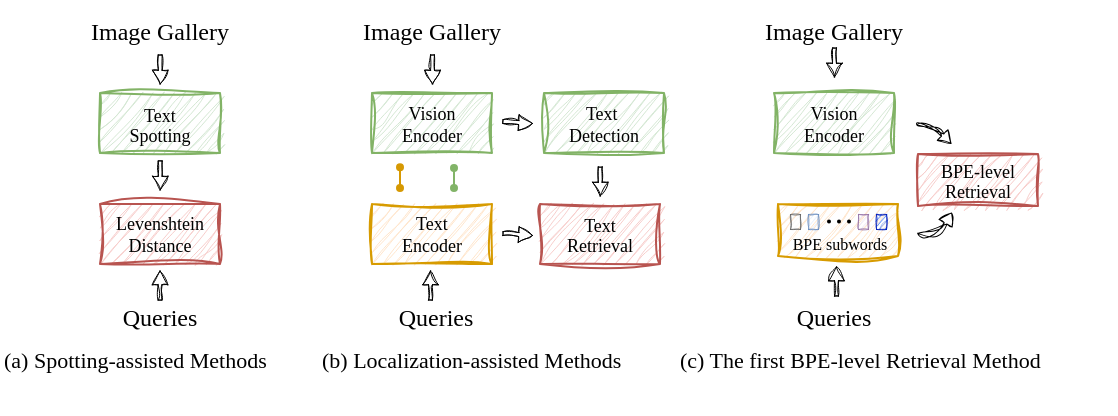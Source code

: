 <mxfile version="28.2.7">
  <diagram name="第 1 页" id="kBypOAfSZk1u6mrDPFoE">
    <mxGraphModel dx="528" dy="358" grid="0" gridSize="10" guides="1" tooltips="1" connect="1" arrows="1" fold="1" page="1" pageScale="1" pageWidth="827" pageHeight="1169" math="0" shadow="0">
      <root>
        <mxCell id="0" />
        <mxCell id="1" parent="0" />
        <mxCell id="OAVBk8aF4F6DvfkWOzso-1" value="&lt;font face=&quot;Comic Sans MS&quot;&gt;Queries&lt;/font&gt;" style="text;html=1;whiteSpace=wrap;strokeColor=none;fillColor=none;align=center;verticalAlign=middle;rounded=0;" parent="1" vertex="1">
          <mxGeometry x="60" y="690" width="60" height="30" as="geometry" />
        </mxCell>
        <mxCell id="OAVBk8aF4F6DvfkWOzso-2" value="&lt;font face=&quot;Comic Sans MS&quot;&gt;Image Gallery&lt;/font&gt;" style="text;html=1;whiteSpace=wrap;strokeColor=none;fillColor=none;align=center;verticalAlign=middle;rounded=0;" parent="1" vertex="1">
          <mxGeometry x="50" y="546.5" width="80" height="30" as="geometry" />
        </mxCell>
        <mxCell id="OAVBk8aF4F6DvfkWOzso-3" value="&lt;div style=&quot;line-height: 80%;&quot;&gt;&lt;font style=&quot;font-size: 9px; line-height: 80%;&quot; face=&quot;Comic Sans MS&quot;&gt;Text&lt;/font&gt;&lt;div&gt;&lt;span style=&quot;font-size: 9px; font-family: &amp;quot;Comic Sans MS&amp;quot;; background-color: transparent; color: light-dark(rgb(0, 0, 0), rgb(255, 255, 255)); line-height: 80%;&quot;&gt;Spotting&lt;/span&gt;&lt;/div&gt;&lt;/div&gt;" style="rounded=0;whiteSpace=wrap;html=1;sketch=1;curveFitting=1;jiggle=2;fillColor=#d5e8d4;strokeColor=#82b366;" parent="1" vertex="1">
          <mxGeometry x="60" y="592.5" width="60" height="30" as="geometry" />
        </mxCell>
        <mxCell id="OAVBk8aF4F6DvfkWOzso-4" value="" style="shape=flexArrow;endArrow=classic;html=1;rounded=0;sketch=1;curveFitting=1;jiggle=2;width=1.964;endSize=2.125;endWidth=5.298;strokeWidth=0.5;" parent="1" edge="1">
          <mxGeometry width="50" height="50" relative="1" as="geometry">
            <mxPoint x="89.84" y="573" as="sourcePoint" />
            <mxPoint x="89.84" y="588" as="targetPoint" />
          </mxGeometry>
        </mxCell>
        <mxCell id="OAVBk8aF4F6DvfkWOzso-7" value="" style="shape=flexArrow;endArrow=classic;html=1;rounded=0;sketch=1;curveFitting=1;jiggle=2;width=1.964;endSize=2.125;endWidth=5.298;strokeWidth=0.5;" parent="1" edge="1">
          <mxGeometry width="50" height="50" relative="1" as="geometry">
            <mxPoint x="89.85" y="626" as="sourcePoint" />
            <mxPoint x="89.85" y="641" as="targetPoint" />
          </mxGeometry>
        </mxCell>
        <mxCell id="OAVBk8aF4F6DvfkWOzso-11" value="" style="shape=flexArrow;endArrow=classic;html=1;rounded=0;sketch=1;curveFitting=1;jiggle=2;width=1.964;endSize=2.125;endWidth=5.298;strokeWidth=0.5;" parent="1" edge="1">
          <mxGeometry width="50" height="50" relative="1" as="geometry">
            <mxPoint x="89.77" y="696" as="sourcePoint" />
            <mxPoint x="89.77" y="681" as="targetPoint" />
          </mxGeometry>
        </mxCell>
        <mxCell id="OAVBk8aF4F6DvfkWOzso-19" value="(a) Spotting-assisted Methods" style="text;whiteSpace=wrap;fontFamily=Comic Sans MS;fontSize=11;" parent="1" vertex="1">
          <mxGeometry x="10" y="713" width="160" height="40" as="geometry" />
        </mxCell>
        <mxCell id="OAVBk8aF4F6DvfkWOzso-20" value="(b) Localization-assisted Methods" style="text;whiteSpace=wrap;fontFamily=Comic Sans MS;fontSize=11;" parent="1" vertex="1">
          <mxGeometry x="169" y="713" width="190" height="40" as="geometry" />
        </mxCell>
        <mxCell id="OAVBk8aF4F6DvfkWOzso-30" value="&lt;div style=&quot;line-height: 80%;&quot;&gt;&lt;div&gt;&lt;font style=&quot;font-size: 9px;&quot; face=&quot;Comic Sans MS&quot;&gt;Levenshtein&lt;/font&gt;&lt;/div&gt;&lt;div&gt;&lt;font style=&quot;font-size: 9px;&quot; face=&quot;Comic Sans MS&quot;&gt;Distance&lt;/font&gt;&lt;/div&gt;&lt;/div&gt;" style="rounded=0;whiteSpace=wrap;html=1;sketch=1;curveFitting=1;jiggle=2;fillColor=#f8cecc;strokeColor=#b85450;" parent="1" vertex="1">
          <mxGeometry x="60" y="648" width="60" height="30" as="geometry" />
        </mxCell>
        <mxCell id="OAVBk8aF4F6DvfkWOzso-63" value="(c) The first BPE-level Retrieval Method" style="text;whiteSpace=wrap;fontFamily=Comic Sans MS;fontSize=11;" parent="1" vertex="1">
          <mxGeometry x="348.25" y="713" width="219.5" height="40" as="geometry" />
        </mxCell>
        <mxCell id="XGcOZ-HvzKhXsVMXXGJh-16" value="" style="group" vertex="1" connectable="0" parent="1">
          <mxGeometry x="186" y="546.5" width="156" height="173.5" as="geometry" />
        </mxCell>
        <mxCell id="OAVBk8aF4F6DvfkWOzso-12" value="&lt;font face=&quot;Comic Sans MS&quot;&gt;Image Gallery&lt;/font&gt;" style="text;html=1;whiteSpace=wrap;strokeColor=none;fillColor=none;align=center;verticalAlign=middle;rounded=0;" parent="XGcOZ-HvzKhXsVMXXGJh-16" vertex="1">
          <mxGeometry width="80" height="30" as="geometry" />
        </mxCell>
        <mxCell id="OAVBk8aF4F6DvfkWOzso-13" value="&lt;div style=&quot;line-height: 80%;&quot;&gt;&lt;font style=&quot;font-size: 9px;&quot; face=&quot;Comic Sans MS&quot;&gt;Vision&lt;/font&gt;&lt;/div&gt;&lt;div style=&quot;line-height: 80%;&quot;&gt;&lt;font style=&quot;font-size: 9px;&quot; face=&quot;Comic Sans MS&quot;&gt;Encoder&lt;/font&gt;&lt;/div&gt;" style="rounded=0;whiteSpace=wrap;html=1;sketch=1;curveFitting=1;jiggle=2;fillColor=#d5e8d4;strokeColor=#82b366;" parent="XGcOZ-HvzKhXsVMXXGJh-16" vertex="1">
          <mxGeometry x="10" y="46" width="60" height="30" as="geometry" />
        </mxCell>
        <mxCell id="OAVBk8aF4F6DvfkWOzso-14" value="&lt;font face=&quot;Comic Sans MS&quot;&gt;Queries&lt;/font&gt;" style="text;html=1;whiteSpace=wrap;strokeColor=none;fillColor=none;align=center;verticalAlign=middle;rounded=0;" parent="XGcOZ-HvzKhXsVMXXGJh-16" vertex="1">
          <mxGeometry x="12" y="143.5" width="60" height="30" as="geometry" />
        </mxCell>
        <mxCell id="OAVBk8aF4F6DvfkWOzso-15" value="" style="shape=flexArrow;endArrow=classic;html=1;rounded=0;sketch=1;curveFitting=1;jiggle=2;width=1.964;endSize=2.125;endWidth=5.298;strokeWidth=0.5;" parent="XGcOZ-HvzKhXsVMXXGJh-16" edge="1">
          <mxGeometry width="50" height="50" relative="1" as="geometry">
            <mxPoint x="40" y="26.5" as="sourcePoint" />
            <mxPoint x="40" y="41.5" as="targetPoint" />
          </mxGeometry>
        </mxCell>
        <mxCell id="OAVBk8aF4F6DvfkWOzso-16" value="&lt;div style=&quot;line-height: 80%;&quot;&gt;&lt;font style=&quot;font-size: 9px;&quot; face=&quot;Comic Sans MS&quot;&gt;Text&lt;/font&gt;&lt;/div&gt;&lt;div style=&quot;line-height: 80%;&quot;&gt;&lt;font style=&quot;font-size: 9px;&quot; face=&quot;Comic Sans MS&quot;&gt;Encoder&lt;/font&gt;&lt;/div&gt;" style="rounded=0;whiteSpace=wrap;html=1;sketch=1;curveFitting=1;jiggle=2;fillColor=#ffe6cc;strokeColor=#d79b00;" parent="XGcOZ-HvzKhXsVMXXGJh-16" vertex="1">
          <mxGeometry x="10" y="101.5" width="60" height="30" as="geometry" />
        </mxCell>
        <mxCell id="OAVBk8aF4F6DvfkWOzso-21" value="&lt;div style=&quot;line-height: 80%;&quot;&gt;&lt;font style=&quot;font-size: 9px;&quot; face=&quot;Comic Sans MS&quot;&gt;Text&amp;nbsp;&lt;/font&gt;&lt;/div&gt;&lt;div style=&quot;line-height: 80%;&quot;&gt;&lt;font style=&quot;font-size: 9px;&quot; face=&quot;Comic Sans MS&quot;&gt;Detection&lt;/font&gt;&lt;/div&gt;" style="rounded=0;whiteSpace=wrap;html=1;sketch=1;curveFitting=1;jiggle=2;fillColor=#d5e8d4;strokeColor=#82b366;" parent="XGcOZ-HvzKhXsVMXXGJh-16" vertex="1">
          <mxGeometry x="96" y="46" width="60" height="30" as="geometry" />
        </mxCell>
        <mxCell id="OAVBk8aF4F6DvfkWOzso-22" value="" style="shape=flexArrow;endArrow=classic;html=1;rounded=0;sketch=1;curveFitting=1;jiggle=2;width=1.964;endSize=2.125;endWidth=5.298;strokeWidth=0.5;" parent="XGcOZ-HvzKhXsVMXXGJh-16" edge="1">
          <mxGeometry width="50" height="50" relative="1" as="geometry">
            <mxPoint x="75" y="116" as="sourcePoint" />
            <mxPoint x="90.21" y="117" as="targetPoint" />
          </mxGeometry>
        </mxCell>
        <mxCell id="OAVBk8aF4F6DvfkWOzso-26" value="" style="endArrow=oval;html=1;rounded=1;shape=wire;endFill=1;startArrow=oval;startFill=1;strokeColor=light-dark(#d69903, #ededed);shadow=0;flowAnimation=0;startSize=3;endSize=3;" parent="XGcOZ-HvzKhXsVMXXGJh-16" edge="1">
          <mxGeometry width="50" height="50" relative="1" as="geometry">
            <mxPoint x="24" y="93.5" as="sourcePoint" />
            <mxPoint x="24" y="83.138" as="targetPoint" />
          </mxGeometry>
        </mxCell>
        <mxCell id="OAVBk8aF4F6DvfkWOzso-28" value="" style="endArrow=oval;html=1;rounded=1;shape=wire;endFill=1;startArrow=oval;startFill=1;strokeColor=light-dark(#82b468, #ededed);shadow=0;flowAnimation=0;startSize=3;endSize=3;" parent="XGcOZ-HvzKhXsVMXXGJh-16" edge="1">
          <mxGeometry width="50" height="50" relative="1" as="geometry">
            <mxPoint x="51" y="93.5" as="sourcePoint" />
            <mxPoint x="51" y="83.496" as="targetPoint" />
          </mxGeometry>
        </mxCell>
        <mxCell id="OAVBk8aF4F6DvfkWOzso-29" value="&lt;div style=&quot;line-height: 80%;&quot;&gt;&lt;div&gt;&lt;font style=&quot;font-size: 9px; line-height: 80%;&quot; face=&quot;Comic Sans MS&quot;&gt;Text&lt;/font&gt;&lt;/div&gt;&lt;div&gt;&lt;font style=&quot;font-size: 9px; line-height: 80%;&quot; face=&quot;Comic Sans MS&quot;&gt;Retrieval&lt;/font&gt;&lt;/div&gt;&lt;/div&gt;" style="rounded=0;whiteSpace=wrap;html=1;sketch=1;curveFitting=1;jiggle=2;fillColor=#f8cecc;strokeColor=#b85450;" parent="XGcOZ-HvzKhXsVMXXGJh-16" vertex="1">
          <mxGeometry x="94" y="101.5" width="60" height="30" as="geometry" />
        </mxCell>
        <mxCell id="OAVBk8aF4F6DvfkWOzso-68" value="" style="shape=flexArrow;endArrow=classic;html=1;rounded=0;sketch=1;curveFitting=1;jiggle=2;width=1.964;endSize=2.125;endWidth=5.298;strokeWidth=0.5;" parent="XGcOZ-HvzKhXsVMXXGJh-16" edge="1">
          <mxGeometry width="50" height="50" relative="1" as="geometry">
            <mxPoint x="39" y="149.5" as="sourcePoint" />
            <mxPoint x="39" y="134.5" as="targetPoint" />
          </mxGeometry>
        </mxCell>
        <mxCell id="OAVBk8aF4F6DvfkWOzso-69" value="" style="shape=flexArrow;endArrow=classic;html=1;rounded=0;sketch=1;curveFitting=1;jiggle=2;width=1.964;endSize=2.125;endWidth=5.298;strokeWidth=0.5;" parent="XGcOZ-HvzKhXsVMXXGJh-16" edge="1">
          <mxGeometry width="50" height="50" relative="1" as="geometry">
            <mxPoint x="75" y="60" as="sourcePoint" />
            <mxPoint x="90.21" y="61" as="targetPoint" />
          </mxGeometry>
        </mxCell>
        <mxCell id="XGcOZ-HvzKhXsVMXXGJh-18" value="" style="shape=flexArrow;endArrow=classic;html=1;rounded=0;sketch=1;curveFitting=1;jiggle=2;width=1.964;endSize=2.125;endWidth=5.298;strokeWidth=0.5;" edge="1" parent="XGcOZ-HvzKhXsVMXXGJh-16">
          <mxGeometry width="50" height="50" relative="1" as="geometry">
            <mxPoint x="123.86" y="82.5" as="sourcePoint" />
            <mxPoint x="123.86" y="97.5" as="targetPoint" />
          </mxGeometry>
        </mxCell>
        <mxCell id="XGcOZ-HvzKhXsVMXXGJh-17" value="" style="group" vertex="1" connectable="0" parent="1">
          <mxGeometry x="387" y="546.5" width="142" height="173.5" as="geometry" />
        </mxCell>
        <mxCell id="OAVBk8aF4F6DvfkWOzso-34" value="&lt;font face=&quot;Comic Sans MS&quot;&gt;Image Gallery&lt;/font&gt;" style="text;html=1;whiteSpace=wrap;strokeColor=none;fillColor=none;align=center;verticalAlign=middle;rounded=0;" parent="XGcOZ-HvzKhXsVMXXGJh-17" vertex="1">
          <mxGeometry width="80" height="30" as="geometry" />
        </mxCell>
        <mxCell id="OAVBk8aF4F6DvfkWOzso-35" value="&lt;div style=&quot;line-height: 80%;&quot;&gt;&lt;font style=&quot;font-size: 9px;&quot; face=&quot;Comic Sans MS&quot;&gt;Vision&lt;/font&gt;&lt;/div&gt;&lt;div style=&quot;line-height: 80%;&quot;&gt;&lt;font style=&quot;font-size: 9px;&quot; face=&quot;Comic Sans MS&quot;&gt;Encoder&lt;/font&gt;&lt;/div&gt;" style="rounded=0;whiteSpace=wrap;html=1;sketch=1;curveFitting=1;jiggle=2;fillColor=#d5e8d4;strokeColor=#82b366;" parent="XGcOZ-HvzKhXsVMXXGJh-17" vertex="1">
          <mxGeometry x="10" y="46" width="60" height="30" as="geometry" />
        </mxCell>
        <mxCell id="OAVBk8aF4F6DvfkWOzso-36" value="&lt;font face=&quot;Comic Sans MS&quot;&gt;Queries&lt;/font&gt;" style="text;html=1;whiteSpace=wrap;strokeColor=none;fillColor=none;align=center;verticalAlign=middle;rounded=0;" parent="XGcOZ-HvzKhXsVMXXGJh-17" vertex="1">
          <mxGeometry x="10" y="143.5" width="60" height="30" as="geometry" />
        </mxCell>
        <mxCell id="OAVBk8aF4F6DvfkWOzso-37" value="" style="shape=flexArrow;endArrow=classic;html=1;rounded=0;sketch=1;curveFitting=1;jiggle=2;width=1.964;endSize=2.125;endWidth=5.298;strokeWidth=0.5;" parent="XGcOZ-HvzKhXsVMXXGJh-17" edge="1">
          <mxGeometry width="50" height="50" relative="1" as="geometry">
            <mxPoint x="40" y="23" as="sourcePoint" />
            <mxPoint x="40" y="38" as="targetPoint" />
          </mxGeometry>
        </mxCell>
        <mxCell id="OAVBk8aF4F6DvfkWOzso-45" value="&lt;div style=&quot;line-height: 80%;&quot;&gt;&lt;div&gt;&lt;font style=&quot;font-size: 9px; line-height: 80%;&quot; face=&quot;Comic Sans MS&quot;&gt;BPE-level&lt;/font&gt;&lt;/div&gt;&lt;div&gt;&lt;font style=&quot;font-size: 9px; line-height: 80%;&quot; face=&quot;Comic Sans MS&quot;&gt;Retrieval&lt;/font&gt;&lt;/div&gt;&lt;/div&gt;" style="rounded=0;whiteSpace=wrap;html=1;sketch=1;curveFitting=1;jiggle=2;fillColor=#f8cecc;strokeColor=#b85450;" parent="XGcOZ-HvzKhXsVMXXGJh-17" vertex="1">
          <mxGeometry x="82" y="76.5" width="60" height="26" as="geometry" />
        </mxCell>
        <mxCell id="OAVBk8aF4F6DvfkWOzso-46" value="" style="shape=flexArrow;endArrow=classic;html=1;rounded=0;sketch=1;curveFitting=1;jiggle=2;width=1.964;endSize=2.125;endWidth=5.298;strokeWidth=0.5;" parent="XGcOZ-HvzKhXsVMXXGJh-17" edge="1">
          <mxGeometry width="50" height="50" relative="1" as="geometry">
            <mxPoint x="41" y="147.5" as="sourcePoint" />
            <mxPoint x="41" y="132.5" as="targetPoint" />
          </mxGeometry>
        </mxCell>
        <mxCell id="OAVBk8aF4F6DvfkWOzso-71" value="" style="html=1;shadow=0;dashed=0;align=center;verticalAlign=middle;shape=mxgraph.arrows2.jumpInArrow;dy=0.82;dx=5.98;arrowHead=7.59;flipH=1;flipV=0;direction=west;rotation=-60;strokeWidth=0.5;sketch=1;curveFitting=1;jiggle=2;" parent="XGcOZ-HvzKhXsVMXXGJh-17" vertex="1">
          <mxGeometry x="83.02" y="105.07" width="17.35" height="13.39" as="geometry" />
        </mxCell>
        <mxCell id="XGcOZ-HvzKhXsVMXXGJh-12" value="" style="group" vertex="1" connectable="0" parent="XGcOZ-HvzKhXsVMXXGJh-17">
          <mxGeometry x="12" y="101.5" width="60.5" height="26" as="geometry" />
        </mxCell>
        <mxCell id="OAVBk8aF4F6DvfkWOzso-62" value="" style="rounded=0;whiteSpace=wrap;html=1;sketch=1;curveFitting=1;jiggle=2;strokeColor=#d79b00;fillColor=#ffe6cc;" parent="XGcOZ-HvzKhXsVMXXGJh-12" vertex="1">
          <mxGeometry width="60" height="26" as="geometry" />
        </mxCell>
        <mxCell id="OAVBk8aF4F6DvfkWOzso-49" value="" style="rounded=0;whiteSpace=wrap;html=1;strokeWidth=0.4;fillColor=#f5f5f5;fontColor=#333333;strokeColor=#666666;sketch=1;curveFitting=1;jiggle=2;" parent="XGcOZ-HvzKhXsVMXXGJh-12" vertex="1">
          <mxGeometry x="6" y="5" width="5" height="7.5" as="geometry" />
        </mxCell>
        <mxCell id="OAVBk8aF4F6DvfkWOzso-50" value="" style="rounded=0;whiteSpace=wrap;html=1;strokeWidth=0.4;fillColor=#dae8fc;strokeColor=#6c8ebf;sketch=1;curveFitting=1;jiggle=2;" parent="XGcOZ-HvzKhXsVMXXGJh-12" vertex="1">
          <mxGeometry x="15" y="5" width="5" height="7.5" as="geometry" />
        </mxCell>
        <mxCell id="OAVBk8aF4F6DvfkWOzso-52" value="" style="rounded=0;whiteSpace=wrap;html=1;strokeWidth=0.4;fillColor=#e1d5e7;strokeColor=#9673a6;sketch=1;curveFitting=1;jiggle=2;" parent="XGcOZ-HvzKhXsVMXXGJh-12" vertex="1">
          <mxGeometry x="40" y="5" width="5" height="7.5" as="geometry" />
        </mxCell>
        <mxCell id="OAVBk8aF4F6DvfkWOzso-56" value="" style="ellipse;whiteSpace=wrap;html=1;aspect=fixed;" parent="XGcOZ-HvzKhXsVMXXGJh-12" vertex="1">
          <mxGeometry x="25" y="8.25" width="1" height="1" as="geometry" />
        </mxCell>
        <mxCell id="OAVBk8aF4F6DvfkWOzso-58" value="" style="ellipse;whiteSpace=wrap;html=1;aspect=fixed;" parent="XGcOZ-HvzKhXsVMXXGJh-12" vertex="1">
          <mxGeometry x="30" y="8.25" width="1" height="1" as="geometry" />
        </mxCell>
        <mxCell id="OAVBk8aF4F6DvfkWOzso-59" value="" style="ellipse;whiteSpace=wrap;html=1;aspect=fixed;" parent="XGcOZ-HvzKhXsVMXXGJh-12" vertex="1">
          <mxGeometry x="35" y="8.25" width="1" height="1" as="geometry" />
        </mxCell>
        <mxCell id="OAVBk8aF4F6DvfkWOzso-60" value="" style="rounded=0;whiteSpace=wrap;html=1;strokeWidth=0.4;fillColor=#0050ef;strokeColor=#001DBC;sketch=1;curveFitting=1;jiggle=2;fontColor=#ffffff;" parent="XGcOZ-HvzKhXsVMXXGJh-12" vertex="1">
          <mxGeometry x="49" y="5" width="5" height="7.5" as="geometry" />
        </mxCell>
        <mxCell id="OAVBk8aF4F6DvfkWOzso-61" value="&lt;font style=&quot;font-size: 8px;&quot; face=&quot;Comic Sans MS&quot;&gt;BPE subwords&lt;/font&gt;" style="text;html=1;whiteSpace=wrap;strokeColor=none;fillColor=none;align=center;verticalAlign=middle;rounded=0;" parent="XGcOZ-HvzKhXsVMXXGJh-12" vertex="1">
          <mxGeometry x="0.5" y="13" width="60" height="12.5" as="geometry" />
        </mxCell>
        <mxCell id="XGcOZ-HvzKhXsVMXXGJh-14" value="" style="html=1;shadow=0;dashed=0;align=center;verticalAlign=middle;shape=mxgraph.arrows2.jumpInArrow;dy=0.82;dx=5.98;arrowHead=7.59;flipH=1;flipV=1;direction=west;rotation=45;strokeWidth=0.5;sketch=1;curveFitting=1;jiggle=2;" vertex="1" parent="XGcOZ-HvzKhXsVMXXGJh-17">
          <mxGeometry x="81.998" y="60.498" width="18.35" height="9.39" as="geometry" />
        </mxCell>
      </root>
    </mxGraphModel>
  </diagram>
</mxfile>
